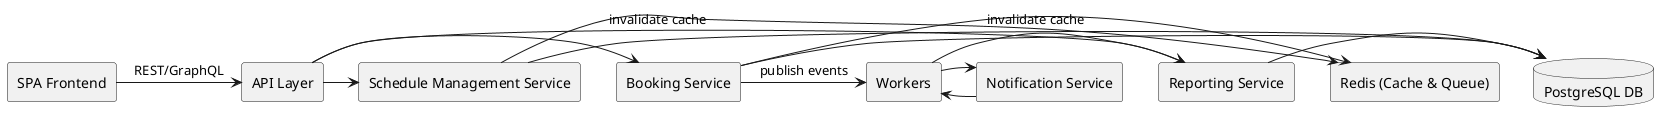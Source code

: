 @startuml
rectangle "SPA Frontend" as SPA
rectangle "API Layer" as API
rectangle "Booking Service" as BS
rectangle "Schedule Management Service" as SMS
rectangle "Notification Service" as NS
rectangle "Reporting Service" as RS
database "PostgreSQL DB" as DB
rectangle "Redis (Cache & Queue)" as REDIS
rectangle "Workers" as W

SPA -> API : REST/GraphQL
API -> BS
API -> SMS
API -> RS
BS -> DB
BS -> REDIS : invalidate cache
BS -> W : publish events
SMS -> DB
SMS -> REDIS : invalidate cache
NS -> W
RS -> DB
W -> NS
W -> RS
@enduml